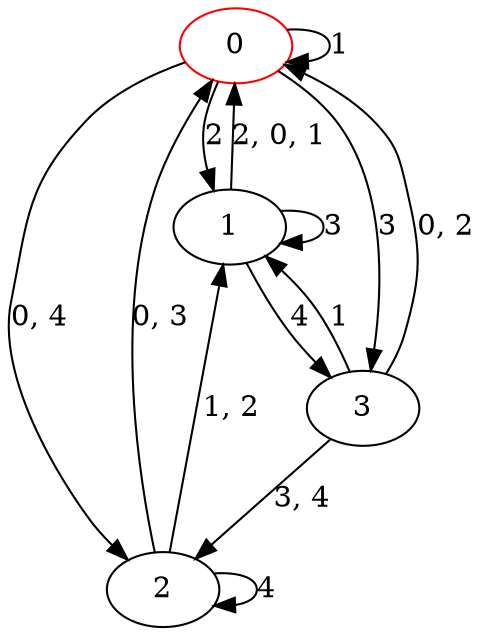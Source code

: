 digraph g {
0 [label= "0"] [color="red"];
1 [label= "1"];
2 [label= "2"];
3 [label= "3"];
0 -> 0[label= "1"];
0 -> 1[label= "2"];
0 -> 3[label= "3"];
1 -> 1[label= "3"];
1 -> 3[label= "4"];
2 -> 2[label= "4"];
3 -> 1[label= "1"];
0 -> 2[label= "0, 4"];
1 -> 0[label= "2, 0, 1"];
2 -> 0[label= "0, 3"];
2 -> 1[label= "1, 2"];
3 -> 0[label= "0, 2"];
3 -> 2[label= "3, 4"];
}
